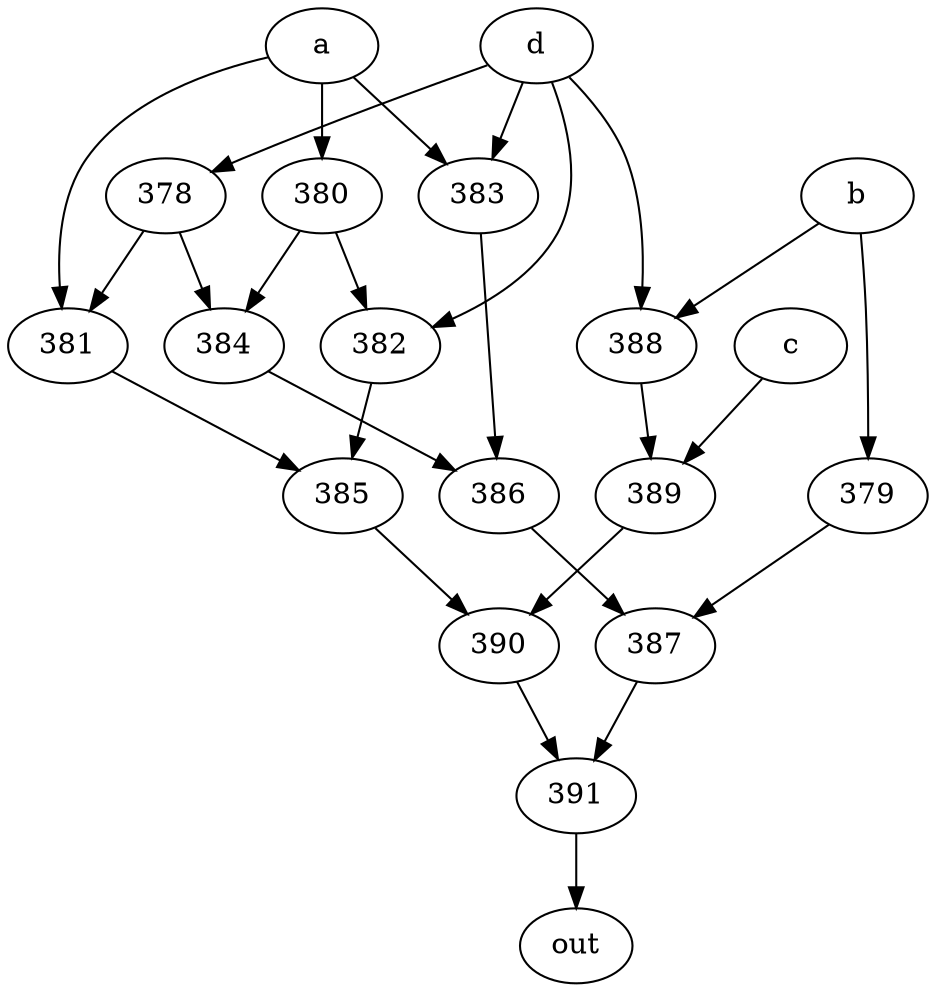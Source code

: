 strict digraph "" {
	391 -> out;
	a -> 380;
	a -> 381;
	a -> 383;
	380 -> 382;
	380 -> 384;
	381 -> 385;
	383 -> 386;
	382 -> 385;
	384 -> 386;
	385 -> 390;
	386 -> 387;
	b -> 379;
	b -> 388;
	379 -> 387;
	388 -> 389;
	387 -> 391;
	389 -> 390;
	c -> 389;
	390 -> 391;
	d -> 383;
	d -> 382;
	d -> 388;
	d -> 378;
	378 -> 381;
	378 -> 384;
}
